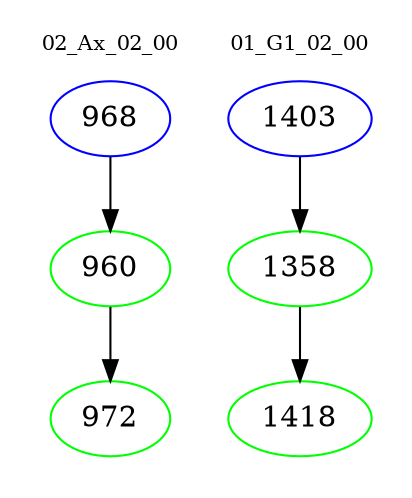 digraph{
subgraph cluster_0 {
color = white
label = "02_Ax_02_00";
fontsize=10;
T0_968 [label="968", color="blue"]
T0_968 -> T0_960 [color="black"]
T0_960 [label="960", color="green"]
T0_960 -> T0_972 [color="black"]
T0_972 [label="972", color="green"]
}
subgraph cluster_1 {
color = white
label = "01_G1_02_00";
fontsize=10;
T1_1403 [label="1403", color="blue"]
T1_1403 -> T1_1358 [color="black"]
T1_1358 [label="1358", color="green"]
T1_1358 -> T1_1418 [color="black"]
T1_1418 [label="1418", color="green"]
}
}
